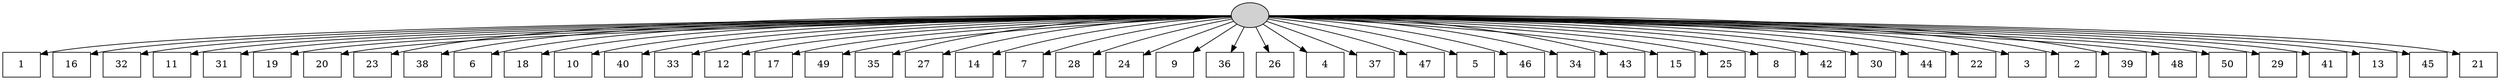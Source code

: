 digraph G {
0[style=filled, fillcolor=grey82, label=""];
1[shape=box,style=filled, fillcolor=white,label="1\n"];
2[shape=box,style=filled, fillcolor=white,label="16\n"];
3[shape=box,style=filled, fillcolor=white,label="32\n"];
4[shape=box,style=filled, fillcolor=white,label="11\n"];
5[shape=box,style=filled, fillcolor=white,label="31\n"];
6[shape=box,style=filled, fillcolor=white,label="19\n"];
7[shape=box,style=filled, fillcolor=white,label="20\n"];
8[shape=box,style=filled, fillcolor=white,label="23\n"];
9[shape=box,style=filled, fillcolor=white,label="38\n"];
10[shape=box,style=filled, fillcolor=white,label="6\n"];
11[shape=box,style=filled, fillcolor=white,label="18\n"];
12[shape=box,style=filled, fillcolor=white,label="10\n"];
13[shape=box,style=filled, fillcolor=white,label="40\n"];
14[shape=box,style=filled, fillcolor=white,label="33\n"];
15[shape=box,style=filled, fillcolor=white,label="12\n"];
16[shape=box,style=filled, fillcolor=white,label="17\n"];
17[shape=box,style=filled, fillcolor=white,label="49\n"];
18[shape=box,style=filled, fillcolor=white,label="35\n"];
19[shape=box,style=filled, fillcolor=white,label="27\n"];
20[shape=box,style=filled, fillcolor=white,label="14\n"];
21[shape=box,style=filled, fillcolor=white,label="7\n"];
22[shape=box,style=filled, fillcolor=white,label="28\n"];
23[shape=box,style=filled, fillcolor=white,label="24\n"];
24[shape=box,style=filled, fillcolor=white,label="9\n"];
25[shape=box,style=filled, fillcolor=white,label="36\n"];
26[shape=box,style=filled, fillcolor=white,label="26\n"];
27[shape=box,style=filled, fillcolor=white,label="4\n"];
28[shape=box,style=filled, fillcolor=white,label="37\n"];
29[shape=box,style=filled, fillcolor=white,label="47\n"];
30[shape=box,style=filled, fillcolor=white,label="5\n"];
31[shape=box,style=filled, fillcolor=white,label="46\n"];
32[shape=box,style=filled, fillcolor=white,label="34\n"];
33[shape=box,style=filled, fillcolor=white,label="43\n"];
34[shape=box,style=filled, fillcolor=white,label="15\n"];
35[shape=box,style=filled, fillcolor=white,label="25\n"];
36[shape=box,style=filled, fillcolor=white,label="8\n"];
37[shape=box,style=filled, fillcolor=white,label="42\n"];
38[shape=box,style=filled, fillcolor=white,label="30\n"];
39[shape=box,style=filled, fillcolor=white,label="44\n"];
40[shape=box,style=filled, fillcolor=white,label="22\n"];
41[shape=box,style=filled, fillcolor=white,label="3\n"];
42[shape=box,style=filled, fillcolor=white,label="2\n"];
43[shape=box,style=filled, fillcolor=white,label="39\n"];
44[shape=box,style=filled, fillcolor=white,label="48\n"];
45[shape=box,style=filled, fillcolor=white,label="50\n"];
46[shape=box,style=filled, fillcolor=white,label="29\n"];
47[shape=box,style=filled, fillcolor=white,label="41\n"];
48[shape=box,style=filled, fillcolor=white,label="13\n"];
49[shape=box,style=filled, fillcolor=white,label="45\n"];
50[shape=box,style=filled, fillcolor=white,label="21\n"];
0->1 ;
0->2 ;
0->3 ;
0->4 ;
0->5 ;
0->6 ;
0->7 ;
0->8 ;
0->9 ;
0->10 ;
0->11 ;
0->12 ;
0->13 ;
0->14 ;
0->15 ;
0->16 ;
0->17 ;
0->18 ;
0->19 ;
0->20 ;
0->21 ;
0->22 ;
0->23 ;
0->24 ;
0->25 ;
0->26 ;
0->27 ;
0->28 ;
0->29 ;
0->30 ;
0->31 ;
0->32 ;
0->33 ;
0->34 ;
0->35 ;
0->36 ;
0->37 ;
0->38 ;
0->39 ;
0->40 ;
0->41 ;
0->42 ;
0->43 ;
0->44 ;
0->45 ;
0->46 ;
0->47 ;
0->48 ;
0->49 ;
0->50 ;
}
